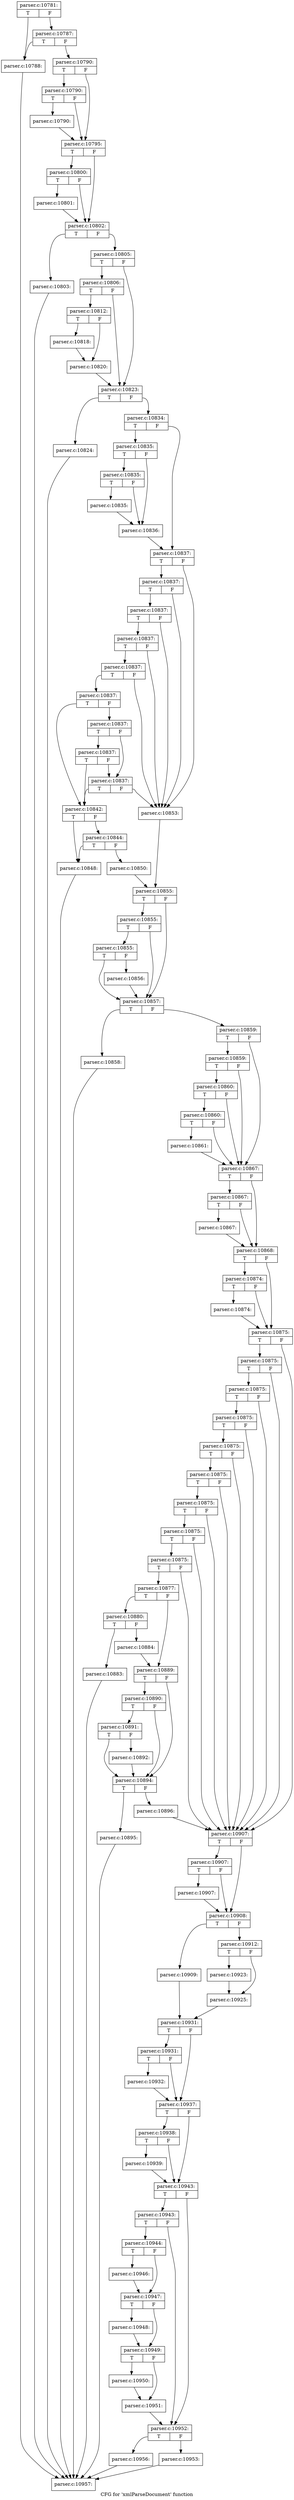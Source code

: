 digraph "CFG for 'xmlParseDocument' function" {
	label="CFG for 'xmlParseDocument' function";

	Node0x5dc7760 [shape=record,label="{parser.c:10781:|{<s0>T|<s1>F}}"];
	Node0x5dc7760:s0 -> Node0x5dc8a00;
	Node0x5dc7760:s1 -> Node0x5dc8ce0;
	Node0x5dc8ce0 [shape=record,label="{parser.c:10787:|{<s0>T|<s1>F}}"];
	Node0x5dc8ce0:s0 -> Node0x5dc8a00;
	Node0x5dc8ce0:s1 -> Node0x5dc8c90;
	Node0x5dc8a00 [shape=record,label="{parser.c:10788:}"];
	Node0x5dc8a00 -> Node0x5dc79e0;
	Node0x5dc8c90 [shape=record,label="{parser.c:10790:|{<s0>T|<s1>F}}"];
	Node0x5dc8c90:s0 -> Node0x5dc9290;
	Node0x5dc8c90:s1 -> Node0x5dc9240;
	Node0x5dc9290 [shape=record,label="{parser.c:10790:|{<s0>T|<s1>F}}"];
	Node0x5dc9290:s0 -> Node0x5dc91f0;
	Node0x5dc9290:s1 -> Node0x5dc9240;
	Node0x5dc91f0 [shape=record,label="{parser.c:10790:}"];
	Node0x5dc91f0 -> Node0x5dc9240;
	Node0x5dc9240 [shape=record,label="{parser.c:10795:|{<s0>T|<s1>F}}"];
	Node0x5dc9240:s0 -> Node0x5dc9fd0;
	Node0x5dc9240:s1 -> Node0x5dc9f80;
	Node0x5dc9fd0 [shape=record,label="{parser.c:10800:|{<s0>T|<s1>F}}"];
	Node0x5dc9fd0:s0 -> Node0x5dc9f30;
	Node0x5dc9fd0:s1 -> Node0x5dc9f80;
	Node0x5dc9f30 [shape=record,label="{parser.c:10801:}"];
	Node0x5dc9f30 -> Node0x5dc9f80;
	Node0x5dc9f80 [shape=record,label="{parser.c:10802:|{<s0>T|<s1>F}}"];
	Node0x5dc9f80:s0 -> Node0x5dcb0a0;
	Node0x5dc9f80:s1 -> Node0x5dcb3f0;
	Node0x5dcb0a0 [shape=record,label="{parser.c:10803:}"];
	Node0x5dcb0a0 -> Node0x5dc79e0;
	Node0x5dcb3f0 [shape=record,label="{parser.c:10805:|{<s0>T|<s1>F}}"];
	Node0x5dcb3f0:s0 -> Node0x5dcb830;
	Node0x5dcb3f0:s1 -> Node0x5dcb7e0;
	Node0x5dcb830 [shape=record,label="{parser.c:10806:|{<s0>T|<s1>F}}"];
	Node0x5dcb830:s0 -> Node0x5dcb790;
	Node0x5dcb830:s1 -> Node0x5dcb7e0;
	Node0x5dcb790 [shape=record,label="{parser.c:10812:|{<s0>T|<s1>F}}"];
	Node0x5dcb790:s0 -> Node0x5dcdbe0;
	Node0x5dcb790:s1 -> Node0x5dcdc30;
	Node0x5dcdbe0 [shape=record,label="{parser.c:10818:}"];
	Node0x5dcdbe0 -> Node0x5dcdc30;
	Node0x5dcdc30 [shape=record,label="{parser.c:10820:}"];
	Node0x5dcdc30 -> Node0x5dcb7e0;
	Node0x5dcb7e0 [shape=record,label="{parser.c:10823:|{<s0>T|<s1>F}}"];
	Node0x5dcb7e0:s0 -> Node0x5dce310;
	Node0x5dcb7e0:s1 -> Node0x5dce360;
	Node0x5dce310 [shape=record,label="{parser.c:10824:}"];
	Node0x5dce310 -> Node0x5dc79e0;
	Node0x5dce360 [shape=record,label="{parser.c:10834:|{<s0>T|<s1>F}}"];
	Node0x5dce360:s0 -> Node0x5dced10;
	Node0x5dce360:s1 -> Node0x5dced60;
	Node0x5dced10 [shape=record,label="{parser.c:10835:|{<s0>T|<s1>F}}"];
	Node0x5dced10:s0 -> Node0x5dcf800;
	Node0x5dced10:s1 -> Node0x5dcf7b0;
	Node0x5dcf800 [shape=record,label="{parser.c:10835:|{<s0>T|<s1>F}}"];
	Node0x5dcf800:s0 -> Node0x5dcf760;
	Node0x5dcf800:s1 -> Node0x5dcf7b0;
	Node0x5dcf760 [shape=record,label="{parser.c:10835:}"];
	Node0x5dcf760 -> Node0x5dcf7b0;
	Node0x5dcf7b0 [shape=record,label="{parser.c:10836:}"];
	Node0x5dcf7b0 -> Node0x5dced60;
	Node0x5dced60 [shape=record,label="{parser.c:10837:|{<s0>T|<s1>F}}"];
	Node0x5dced60:s0 -> Node0x5dd06d0;
	Node0x5dced60:s1 -> Node0x5dd04e0;
	Node0x5dd06d0 [shape=record,label="{parser.c:10837:|{<s0>T|<s1>F}}"];
	Node0x5dd06d0:s0 -> Node0x5dd0680;
	Node0x5dd06d0:s1 -> Node0x5dd04e0;
	Node0x5dd0680 [shape=record,label="{parser.c:10837:|{<s0>T|<s1>F}}"];
	Node0x5dd0680:s0 -> Node0x5dd0630;
	Node0x5dd0680:s1 -> Node0x5dd04e0;
	Node0x5dd0630 [shape=record,label="{parser.c:10837:|{<s0>T|<s1>F}}"];
	Node0x5dd0630:s0 -> Node0x5dd05b0;
	Node0x5dd0630:s1 -> Node0x5dd04e0;
	Node0x5dd05b0 [shape=record,label="{parser.c:10837:|{<s0>T|<s1>F}}"];
	Node0x5dd05b0:s0 -> Node0x5dd0530;
	Node0x5dd05b0:s1 -> Node0x5dd04e0;
	Node0x5dd0530 [shape=record,label="{parser.c:10837:|{<s0>T|<s1>F}}"];
	Node0x5dd0530:s0 -> Node0x5dd0440;
	Node0x5dd0530:s1 -> Node0x5dd1fc0;
	Node0x5dd1fc0 [shape=record,label="{parser.c:10837:|{<s0>T|<s1>F}}"];
	Node0x5dd1fc0:s0 -> Node0x5dd24d0;
	Node0x5dd1fc0:s1 -> Node0x5dd1f70;
	Node0x5dd24d0 [shape=record,label="{parser.c:10837:|{<s0>T|<s1>F}}"];
	Node0x5dd24d0:s0 -> Node0x5dd0440;
	Node0x5dd24d0:s1 -> Node0x5dd1f70;
	Node0x5dd1f70 [shape=record,label="{parser.c:10837:|{<s0>T|<s1>F}}"];
	Node0x5dd1f70:s0 -> Node0x5dd0440;
	Node0x5dd1f70:s1 -> Node0x5dd04e0;
	Node0x5dd0440 [shape=record,label="{parser.c:10842:|{<s0>T|<s1>F}}"];
	Node0x5dd0440:s0 -> Node0x5dd34e0;
	Node0x5dd0440:s1 -> Node0x5dd3580;
	Node0x5dd3580 [shape=record,label="{parser.c:10844:|{<s0>T|<s1>F}}"];
	Node0x5dd3580:s0 -> Node0x5dd34e0;
	Node0x5dd3580:s1 -> Node0x5dd3530;
	Node0x5dd34e0 [shape=record,label="{parser.c:10848:}"];
	Node0x5dd34e0 -> Node0x5dc79e0;
	Node0x5dd3530 [shape=record,label="{parser.c:10850:}"];
	Node0x5dd3530 -> Node0x5dd0490;
	Node0x5dd04e0 [shape=record,label="{parser.c:10853:}"];
	Node0x5dd04e0 -> Node0x5dd0490;
	Node0x5dd0490 [shape=record,label="{parser.c:10855:|{<s0>T|<s1>F}}"];
	Node0x5dd0490:s0 -> Node0x5dd4ba0;
	Node0x5dd0490:s1 -> Node0x5dd4ad0;
	Node0x5dd4ba0 [shape=record,label="{parser.c:10855:|{<s0>T|<s1>F}}"];
	Node0x5dd4ba0:s0 -> Node0x5dd4b20;
	Node0x5dd4ba0:s1 -> Node0x5dd4ad0;
	Node0x5dd4b20 [shape=record,label="{parser.c:10855:|{<s0>T|<s1>F}}"];
	Node0x5dd4b20:s0 -> Node0x5dd4ad0;
	Node0x5dd4b20:s1 -> Node0x5dd4a80;
	Node0x5dd4a80 [shape=record,label="{parser.c:10856:}"];
	Node0x5dd4a80 -> Node0x5dd4ad0;
	Node0x5dd4ad0 [shape=record,label="{parser.c:10857:|{<s0>T|<s1>F}}"];
	Node0x5dd4ad0:s0 -> Node0x5dd5cb0;
	Node0x5dd4ad0:s1 -> Node0x5dd5d00;
	Node0x5dd5cb0 [shape=record,label="{parser.c:10858:}"];
	Node0x5dd5cb0 -> Node0x5dc79e0;
	Node0x5dd5d00 [shape=record,label="{parser.c:10859:|{<s0>T|<s1>F}}"];
	Node0x5dd5d00:s0 -> Node0x5dd6450;
	Node0x5dd5d00:s1 -> Node0x5dd6300;
	Node0x5dd6450 [shape=record,label="{parser.c:10859:|{<s0>T|<s1>F}}"];
	Node0x5dd6450:s0 -> Node0x5dd63d0;
	Node0x5dd6450:s1 -> Node0x5dd6300;
	Node0x5dd63d0 [shape=record,label="{parser.c:10860:|{<s0>T|<s1>F}}"];
	Node0x5dd63d0:s0 -> Node0x5dd6350;
	Node0x5dd63d0:s1 -> Node0x5dd6300;
	Node0x5dd6350 [shape=record,label="{parser.c:10860:|{<s0>T|<s1>F}}"];
	Node0x5dd6350:s0 -> Node0x5dd62b0;
	Node0x5dd6350:s1 -> Node0x5dd6300;
	Node0x5dd62b0 [shape=record,label="{parser.c:10861:}"];
	Node0x5dd62b0 -> Node0x5dd6300;
	Node0x5dd6300 [shape=record,label="{parser.c:10867:|{<s0>T|<s1>F}}"];
	Node0x5dd6300:s0 -> Node0x5dd7ea0;
	Node0x5dd6300:s1 -> Node0x5dd7e50;
	Node0x5dd7ea0 [shape=record,label="{parser.c:10867:|{<s0>T|<s1>F}}"];
	Node0x5dd7ea0:s0 -> Node0x5dd7e00;
	Node0x5dd7ea0:s1 -> Node0x5dd7e50;
	Node0x5dd7e00 [shape=record,label="{parser.c:10867:}"];
	Node0x5dd7e00 -> Node0x5dd7e50;
	Node0x5dd7e50 [shape=record,label="{parser.c:10868:|{<s0>T|<s1>F}}"];
	Node0x5dd7e50:s0 -> Node0x5dd8c10;
	Node0x5dd7e50:s1 -> Node0x5dd8bc0;
	Node0x5dd8c10 [shape=record,label="{parser.c:10874:|{<s0>T|<s1>F}}"];
	Node0x5dd8c10:s0 -> Node0x5dd8b70;
	Node0x5dd8c10:s1 -> Node0x5dd8bc0;
	Node0x5dd8b70 [shape=record,label="{parser.c:10874:}"];
	Node0x5dd8b70 -> Node0x5dd8bc0;
	Node0x5dd8bc0 [shape=record,label="{parser.c:10875:|{<s0>T|<s1>F}}"];
	Node0x5dd8bc0:s0 -> Node0x5dd9b00;
	Node0x5dd8bc0:s1 -> Node0x5dd9850;
	Node0x5dd9b00 [shape=record,label="{parser.c:10875:|{<s0>T|<s1>F}}"];
	Node0x5dd9b00:s0 -> Node0x5dd9ab0;
	Node0x5dd9b00:s1 -> Node0x5dd9850;
	Node0x5dd9ab0 [shape=record,label="{parser.c:10875:|{<s0>T|<s1>F}}"];
	Node0x5dd9ab0:s0 -> Node0x5dd9a60;
	Node0x5dd9ab0:s1 -> Node0x5dd9850;
	Node0x5dd9a60 [shape=record,label="{parser.c:10875:|{<s0>T|<s1>F}}"];
	Node0x5dd9a60:s0 -> Node0x5dd9a10;
	Node0x5dd9a60:s1 -> Node0x5dd9850;
	Node0x5dd9a10 [shape=record,label="{parser.c:10875:|{<s0>T|<s1>F}}"];
	Node0x5dd9a10:s0 -> Node0x5dd99c0;
	Node0x5dd9a10:s1 -> Node0x5dd9850;
	Node0x5dd99c0 [shape=record,label="{parser.c:10875:|{<s0>T|<s1>F}}"];
	Node0x5dd99c0:s0 -> Node0x5dd9970;
	Node0x5dd99c0:s1 -> Node0x5dd9850;
	Node0x5dd9970 [shape=record,label="{parser.c:10875:|{<s0>T|<s1>F}}"];
	Node0x5dd9970:s0 -> Node0x5dd9920;
	Node0x5dd9970:s1 -> Node0x5dd9850;
	Node0x5dd9920 [shape=record,label="{parser.c:10875:|{<s0>T|<s1>F}}"];
	Node0x5dd9920:s0 -> Node0x5dd98a0;
	Node0x5dd9920:s1 -> Node0x5dd9850;
	Node0x5dd98a0 [shape=record,label="{parser.c:10875:|{<s0>T|<s1>F}}"];
	Node0x5dd98a0:s0 -> Node0x5dd9800;
	Node0x5dd98a0:s1 -> Node0x5dd9850;
	Node0x5dd9800 [shape=record,label="{parser.c:10877:|{<s0>T|<s1>F}}"];
	Node0x5dd9800:s0 -> Node0x5ddcab0;
	Node0x5dd9800:s1 -> Node0x5ddcb00;
	Node0x5ddcab0 [shape=record,label="{parser.c:10880:|{<s0>T|<s1>F}}"];
	Node0x5ddcab0:s0 -> Node0x5dddb00;
	Node0x5ddcab0:s1 -> Node0x5ddde30;
	Node0x5dddb00 [shape=record,label="{parser.c:10883:}"];
	Node0x5dddb00 -> Node0x5dc79e0;
	Node0x5ddde30 [shape=record,label="{parser.c:10884:}"];
	Node0x5ddde30 -> Node0x5ddcb00;
	Node0x5ddcb00 [shape=record,label="{parser.c:10889:|{<s0>T|<s1>F}}"];
	Node0x5ddcb00:s0 -> Node0x5dde560;
	Node0x5ddcb00:s1 -> Node0x5dde490;
	Node0x5dde560 [shape=record,label="{parser.c:10890:|{<s0>T|<s1>F}}"];
	Node0x5dde560:s0 -> Node0x5dde4e0;
	Node0x5dde560:s1 -> Node0x5dde490;
	Node0x5dde4e0 [shape=record,label="{parser.c:10891:|{<s0>T|<s1>F}}"];
	Node0x5dde4e0:s0 -> Node0x5dde490;
	Node0x5dde4e0:s1 -> Node0x5dde440;
	Node0x5dde440 [shape=record,label="{parser.c:10892:}"];
	Node0x5dde440 -> Node0x5dde490;
	Node0x5dde490 [shape=record,label="{parser.c:10894:|{<s0>T|<s1>F}}"];
	Node0x5dde490:s0 -> Node0x5ddfc20;
	Node0x5dde490:s1 -> Node0x5ddfc70;
	Node0x5ddfc20 [shape=record,label="{parser.c:10895:}"];
	Node0x5ddfc20 -> Node0x5dc79e0;
	Node0x5ddfc70 [shape=record,label="{parser.c:10896:}"];
	Node0x5ddfc70 -> Node0x5dd9850;
	Node0x5dd9850 [shape=record,label="{parser.c:10907:|{<s0>T|<s1>F}}"];
	Node0x5dd9850:s0 -> Node0x5de0dc0;
	Node0x5dd9850:s1 -> Node0x5de0d70;
	Node0x5de0dc0 [shape=record,label="{parser.c:10907:|{<s0>T|<s1>F}}"];
	Node0x5de0dc0:s0 -> Node0x5de0790;
	Node0x5de0dc0:s1 -> Node0x5de0d70;
	Node0x5de0790 [shape=record,label="{parser.c:10907:}"];
	Node0x5de0790 -> Node0x5de0d70;
	Node0x5de0d70 [shape=record,label="{parser.c:10908:|{<s0>T|<s1>F}}"];
	Node0x5de0d70:s0 -> Node0x5de18e0;
	Node0x5de0d70:s1 -> Node0x5de1980;
	Node0x5de18e0 [shape=record,label="{parser.c:10909:}"];
	Node0x5de18e0 -> Node0x5de1930;
	Node0x5de1980 [shape=record,label="{parser.c:10912:|{<s0>T|<s1>F}}"];
	Node0x5de1980:s0 -> Node0x5de2920;
	Node0x5de1980:s1 -> Node0x5de2970;
	Node0x5de2920 [shape=record,label="{parser.c:10923:}"];
	Node0x5de2920 -> Node0x5de2970;
	Node0x5de2970 [shape=record,label="{parser.c:10925:}"];
	Node0x5de2970 -> Node0x5de1930;
	Node0x5de1930 [shape=record,label="{parser.c:10931:|{<s0>T|<s1>F}}"];
	Node0x5de1930:s0 -> Node0x5de35b0;
	Node0x5de1930:s1 -> Node0x5de3560;
	Node0x5de35b0 [shape=record,label="{parser.c:10931:|{<s0>T|<s1>F}}"];
	Node0x5de35b0:s0 -> Node0x5de3510;
	Node0x5de35b0:s1 -> Node0x5de3560;
	Node0x5de3510 [shape=record,label="{parser.c:10932:}"];
	Node0x5de3510 -> Node0x5de3560;
	Node0x5de3560 [shape=record,label="{parser.c:10937:|{<s0>T|<s1>F}}"];
	Node0x5de3560:s0 -> Node0x5de4490;
	Node0x5de3560:s1 -> Node0x5de4440;
	Node0x5de4490 [shape=record,label="{parser.c:10938:|{<s0>T|<s1>F}}"];
	Node0x5de4490:s0 -> Node0x5de43f0;
	Node0x5de4490:s1 -> Node0x5de4440;
	Node0x5de43f0 [shape=record,label="{parser.c:10939:}"];
	Node0x5de43f0 -> Node0x5de4440;
	Node0x5de4440 [shape=record,label="{parser.c:10943:|{<s0>T|<s1>F}}"];
	Node0x5de4440:s0 -> Node0x5de5960;
	Node0x5de4440:s1 -> Node0x5de5910;
	Node0x5de5960 [shape=record,label="{parser.c:10943:|{<s0>T|<s1>F}}"];
	Node0x5de5960:s0 -> Node0x5de5320;
	Node0x5de5960:s1 -> Node0x5de5910;
	Node0x5de5320 [shape=record,label="{parser.c:10944:|{<s0>T|<s1>F}}"];
	Node0x5de5320:s0 -> Node0x5de63a0;
	Node0x5de5320:s1 -> Node0x5de63f0;
	Node0x5de63a0 [shape=record,label="{parser.c:10946:}"];
	Node0x5de63a0 -> Node0x5de63f0;
	Node0x5de63f0 [shape=record,label="{parser.c:10947:|{<s0>T|<s1>F}}"];
	Node0x5de63f0:s0 -> Node0x5de6c50;
	Node0x5de63f0:s1 -> Node0x5de6ca0;
	Node0x5de6c50 [shape=record,label="{parser.c:10948:}"];
	Node0x5de6c50 -> Node0x5de6ca0;
	Node0x5de6ca0 [shape=record,label="{parser.c:10949:|{<s0>T|<s1>F}}"];
	Node0x5de6ca0:s0 -> Node0x5de7500;
	Node0x5de6ca0:s1 -> Node0x5de7550;
	Node0x5de7500 [shape=record,label="{parser.c:10950:}"];
	Node0x5de7500 -> Node0x5de7550;
	Node0x5de7550 [shape=record,label="{parser.c:10951:}"];
	Node0x5de7550 -> Node0x5de5910;
	Node0x5de5910 [shape=record,label="{parser.c:10952:|{<s0>T|<s1>F}}"];
	Node0x5de5910:s0 -> Node0x5de8000;
	Node0x5de5910:s1 -> Node0x5de7fb0;
	Node0x5de7fb0 [shape=record,label="{parser.c:10953:}"];
	Node0x5de7fb0 -> Node0x5dc79e0;
	Node0x5de8000 [shape=record,label="{parser.c:10956:}"];
	Node0x5de8000 -> Node0x5dc79e0;
	Node0x5dc79e0 [shape=record,label="{parser.c:10957:}"];
}
